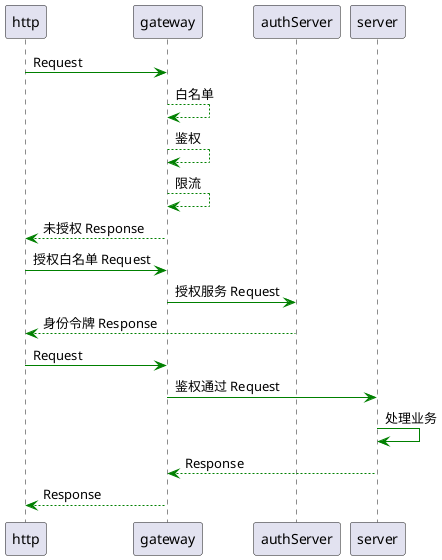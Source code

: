@startuml
http -[#green]> gateway : Request
gateway --[#green]> gateway : 白名单
gateway --[#green]> gateway : 鉴权
gateway --[#green]> gateway : 限流
gateway --[#green]> http : 未授权 Response
http -[#green]> gateway : 授权白名单 Request
gateway -[#green]> authServer : 授权服务 Request
authServer --[#green]> http : 身份令牌 Response
http -[#green]> gateway : Request
gateway -[#green]> server : 鉴权通过 Request
server -[#green]> server : 处理业务
server --[#green]> gateway: Response
gateway --[#green]> http: Response
@enduml
